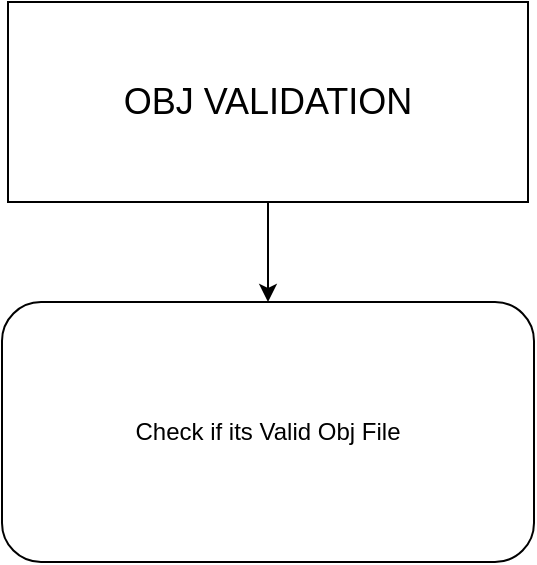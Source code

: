 <mxfile version="24.8.4">
  <diagram name="Page-1" id="fwmnRvMT8V_podwV_Cl4">
    <mxGraphModel dx="2074" dy="1048" grid="1" gridSize="10" guides="1" tooltips="1" connect="1" arrows="1" fold="1" page="1" pageScale="1" pageWidth="827" pageHeight="1169" math="0" shadow="0">
      <root>
        <mxCell id="0" />
        <mxCell id="1" parent="0" />
        <mxCell id="Tcl47zLz8GflMzWhzB-w-2" style="edgeStyle=orthogonalEdgeStyle;rounded=0;orthogonalLoop=1;jettySize=auto;html=1;entryX=0.5;entryY=0;entryDx=0;entryDy=0;" parent="1" source="Tcl47zLz8GflMzWhzB-w-1" edge="1" target="uJCHSqAUlutNR60RQWR9-1">
          <mxGeometry relative="1" as="geometry">
            <mxPoint x="414" y="190" as="targetPoint" />
          </mxGeometry>
        </mxCell>
        <mxCell id="Tcl47zLz8GflMzWhzB-w-1" value="&lt;font style=&quot;font-size: 18px;&quot;&gt;OBJ VALIDATION&lt;/font&gt;" style="rounded=0;whiteSpace=wrap;html=1;" parent="1" vertex="1">
          <mxGeometry x="284" y="40" width="260" height="100" as="geometry" />
        </mxCell>
        <mxCell id="uJCHSqAUlutNR60RQWR9-1" value="Check if its Valid Obj File" style="rounded=1;whiteSpace=wrap;html=1;" vertex="1" parent="1">
          <mxGeometry x="281" y="190" width="266" height="130" as="geometry" />
        </mxCell>
      </root>
    </mxGraphModel>
  </diagram>
</mxfile>
